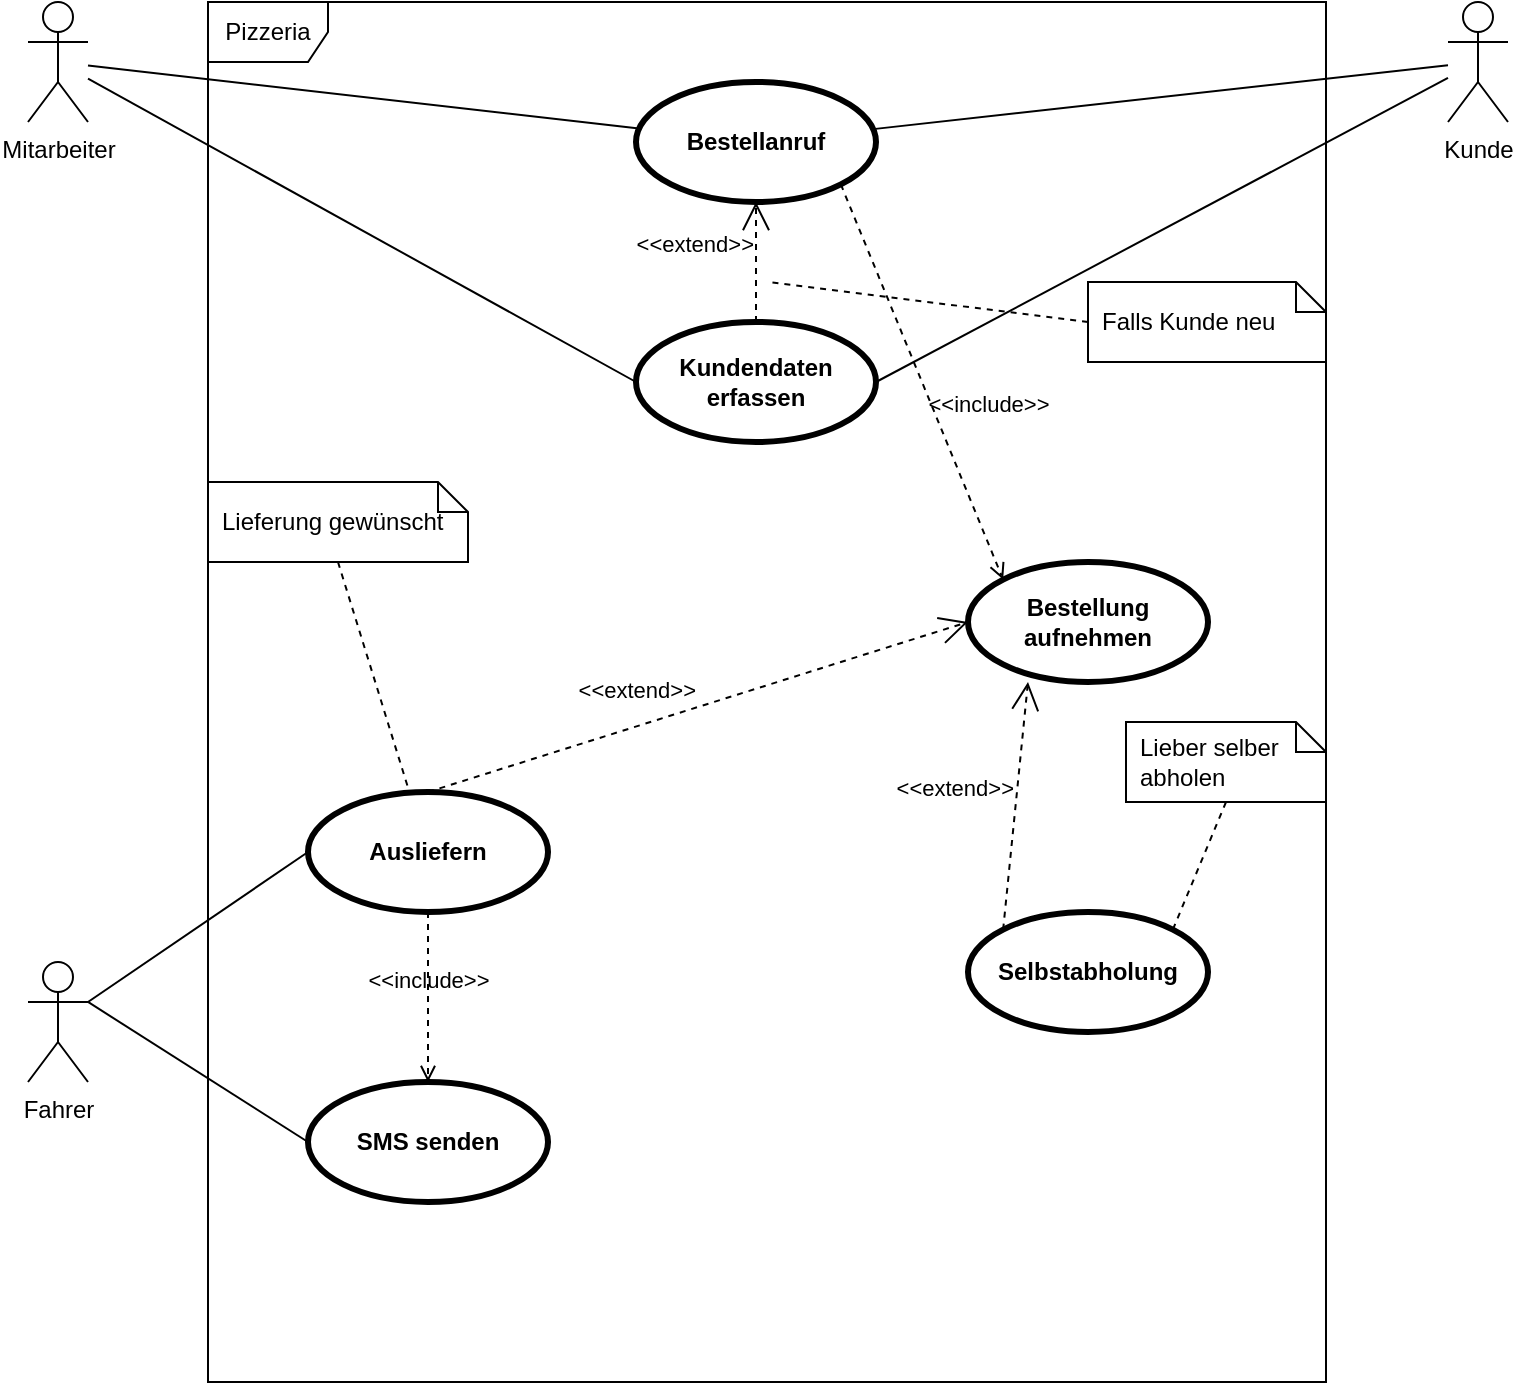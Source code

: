 <mxfile>
    <diagram id="M93eSJCn8cruAVJr_RQt" name="Seite-1">
        <mxGraphModel dx="926" dy="707" grid="1" gridSize="10" guides="1" tooltips="1" connect="1" arrows="1" fold="1" page="1" pageScale="1" pageWidth="827" pageHeight="1169" math="0" shadow="0">
            <root>
                <mxCell id="0"/>
                <mxCell id="1" parent="0"/>
                <mxCell id="2" value="Pizzeria" style="shape=umlFrame;whiteSpace=wrap;html=1;" parent="1" vertex="1">
                    <mxGeometry x="140" y="160" width="559" height="690" as="geometry"/>
                </mxCell>
                <mxCell id="3" value="Fahrer" style="shape=umlActor;verticalLabelPosition=bottom;verticalAlign=top;html=1;" parent="1" vertex="1">
                    <mxGeometry x="50" y="640" width="30" height="60" as="geometry"/>
                </mxCell>
                <mxCell id="4" value="Kunde" style="shape=umlActor;verticalLabelPosition=bottom;verticalAlign=top;html=1;" parent="1" vertex="1">
                    <mxGeometry x="760" y="160" width="30" height="60" as="geometry"/>
                </mxCell>
                <mxCell id="5" value="Mitarbeiter" style="shape=umlActor;verticalLabelPosition=bottom;verticalAlign=top;html=1;" parent="1" vertex="1">
                    <mxGeometry x="50" y="160" width="30" height="60" as="geometry"/>
                </mxCell>
                <mxCell id="11" value="" style="edgeStyle=none;html=1;endArrow=none;verticalAlign=bottom;startArrow=none;" parent="1" source="9" target="4" edge="1">
                    <mxGeometry width="160" relative="1" as="geometry">
                        <mxPoint x="330" y="230" as="sourcePoint"/>
                        <mxPoint x="490" y="230" as="targetPoint"/>
                    </mxGeometry>
                </mxCell>
                <mxCell id="12" value="" style="edgeStyle=none;html=1;endArrow=none;verticalAlign=bottom;" parent="1" source="5" target="9" edge="1">
                    <mxGeometry width="160" relative="1" as="geometry">
                        <mxPoint x="330" y="230" as="sourcePoint"/>
                        <mxPoint x="490" y="230" as="targetPoint"/>
                    </mxGeometry>
                </mxCell>
                <mxCell id="9" value="Bestellanruf" style="shape=ellipse;html=1;strokeWidth=3;fontStyle=1;whiteSpace=wrap;align=center;perimeter=ellipsePerimeter;" parent="1" vertex="1">
                    <mxGeometry x="354" y="200" width="120" height="60" as="geometry"/>
                </mxCell>
                <mxCell id="14" value="Kundendaten erfassen" style="shape=ellipse;html=1;strokeWidth=3;fontStyle=1;whiteSpace=wrap;align=center;perimeter=ellipsePerimeter;" parent="1" vertex="1">
                    <mxGeometry x="354" y="320" width="120" height="60" as="geometry"/>
                </mxCell>
                <mxCell id="16" value="Falls Kunde neu" style="shape=note;size=15;spacingLeft=5;align=left;whiteSpace=wrap;" parent="1" vertex="1">
                    <mxGeometry x="580" y="300" width="119" height="40" as="geometry"/>
                </mxCell>
                <mxCell id="17" value="&amp;lt;&amp;lt;extend&amp;gt;&amp;gt;" style="align=right;html=1;verticalAlign=bottom;rounded=0;labelBackgroundColor=none;endArrow=open;endSize=12;dashed=1;exitX=0.5;exitY=0;exitDx=0;exitDy=0;entryX=0.5;entryY=1;entryDx=0;entryDy=0;" parent="1" source="14" target="9" edge="1">
                    <mxGeometry relative="1" as="geometry">
                        <mxPoint x="414" y="290" as="targetPoint"/>
                        <mxPoint x="574" y="290" as="sourcePoint"/>
                    </mxGeometry>
                </mxCell>
                <mxCell id="18" value="" style="edgeStyle=none;html=1;endArrow=none;rounded=0;labelBackgroundColor=none;dashed=1;exitX=0;exitY=0.5;exitDx=0;exitDy=0;exitPerimeter=0;" parent="1" source="16" edge="1">
                    <mxGeometry relative="1" as="geometry">
                        <mxPoint x="420" y="300" as="targetPoint"/>
                    </mxGeometry>
                </mxCell>
                <mxCell id="19" value="" style="edgeStyle=none;html=1;endArrow=none;verticalAlign=bottom;exitX=1;exitY=0.5;exitDx=0;exitDy=0;" parent="1" source="14" target="4" edge="1">
                    <mxGeometry width="160" relative="1" as="geometry">
                        <mxPoint x="520" y="349.5" as="sourcePoint"/>
                        <mxPoint x="680" y="349.5" as="targetPoint"/>
                    </mxGeometry>
                </mxCell>
                <mxCell id="21" value="" style="edgeStyle=none;html=1;endArrow=none;verticalAlign=bottom;entryX=0;entryY=0.5;entryDx=0;entryDy=0;" parent="1" source="5" target="14" edge="1">
                    <mxGeometry width="160" relative="1" as="geometry">
                        <mxPoint x="330" y="320" as="sourcePoint"/>
                        <mxPoint x="490" y="320" as="targetPoint"/>
                    </mxGeometry>
                </mxCell>
                <mxCell id="22" value="Bestellung aufnehmen" style="shape=ellipse;html=1;strokeWidth=3;fontStyle=1;whiteSpace=wrap;align=center;perimeter=ellipsePerimeter;" parent="1" vertex="1">
                    <mxGeometry x="520" y="440" width="120" height="60" as="geometry"/>
                </mxCell>
                <mxCell id="23" value="&amp;lt;&amp;lt;include&amp;gt;&amp;gt;" style="edgeStyle=none;html=1;endArrow=open;verticalAlign=bottom;dashed=1;labelBackgroundColor=none;exitX=1;exitY=1;exitDx=0;exitDy=0;entryX=0;entryY=0;entryDx=0;entryDy=0;" parent="1" source="9" target="22" edge="1">
                    <mxGeometry x="0.291" y="23" width="160" relative="1" as="geometry">
                        <mxPoint x="330" y="400" as="sourcePoint"/>
                        <mxPoint x="490" y="400" as="targetPoint"/>
                        <mxPoint as="offset"/>
                    </mxGeometry>
                </mxCell>
                <mxCell id="24" value="Selbstabholung" style="shape=ellipse;html=1;strokeWidth=3;fontStyle=1;whiteSpace=wrap;align=center;perimeter=ellipsePerimeter;" parent="1" vertex="1">
                    <mxGeometry x="520" y="615" width="120" height="60" as="geometry"/>
                </mxCell>
                <mxCell id="25" value="Ausliefern" style="shape=ellipse;html=1;strokeWidth=3;fontStyle=1;whiteSpace=wrap;align=center;perimeter=ellipsePerimeter;" parent="1" vertex="1">
                    <mxGeometry x="190" y="555" width="120" height="60" as="geometry"/>
                </mxCell>
                <mxCell id="26" value="Lieferung gewünscht" style="shape=note;size=15;spacingLeft=5;align=left;whiteSpace=wrap;" parent="1" vertex="1">
                    <mxGeometry x="140" y="400" width="130" height="40" as="geometry"/>
                </mxCell>
                <mxCell id="27" value="&amp;lt;&amp;lt;extend&amp;gt;&amp;gt;" style="align=right;html=1;verticalAlign=bottom;rounded=0;labelBackgroundColor=none;endArrow=open;endSize=12;dashed=1;exitX=0.5;exitY=0;exitDx=0;exitDy=0;entryX=0;entryY=0.5;entryDx=0;entryDy=0;" parent="1" source="25" target="22" edge="1">
                    <mxGeometry relative="1" as="geometry">
                        <mxPoint x="140" y="490" as="targetPoint"/>
                        <mxPoint x="300" y="490" as="sourcePoint"/>
                    </mxGeometry>
                </mxCell>
                <mxCell id="28" value="" style="edgeStyle=none;html=1;endArrow=none;rounded=0;labelBackgroundColor=none;dashed=1;exitX=0.5;exitY=1;" parent="1" source="26" target="25" edge="1">
                    <mxGeometry relative="1" as="geometry">
                        <mxPoint x="240" y="490" as="targetPoint"/>
                    </mxGeometry>
                </mxCell>
                <mxCell id="30" value="Lieber selber abholen" style="shape=note;size=15;spacingLeft=5;align=left;whiteSpace=wrap;" parent="1" vertex="1">
                    <mxGeometry x="599" y="520" width="100" height="40" as="geometry"/>
                </mxCell>
                <mxCell id="31" value="&amp;lt;&amp;lt;extend&amp;gt;&amp;gt;" style="align=right;html=1;verticalAlign=bottom;rounded=0;labelBackgroundColor=none;endArrow=open;endSize=12;dashed=1;exitX=0;exitY=0;exitDx=0;exitDy=0;entryX=0.25;entryY=1;entryDx=0;entryDy=0;entryPerimeter=0;" parent="1" source="24" target="22" edge="1">
                    <mxGeometry relative="1" as="geometry">
                        <mxPoint x="559.5" y="610" as="targetPoint"/>
                        <mxPoint x="719.5" y="610" as="sourcePoint"/>
                    </mxGeometry>
                </mxCell>
                <mxCell id="32" value="" style="edgeStyle=none;html=1;endArrow=none;rounded=0;labelBackgroundColor=none;dashed=1;exitX=0.5;exitY=1;entryX=1;entryY=0;entryDx=0;entryDy=0;" parent="1" source="30" target="24" edge="1">
                    <mxGeometry relative="1" as="geometry">
                        <mxPoint x="659.5" y="610" as="targetPoint"/>
                    </mxGeometry>
                </mxCell>
                <mxCell id="33" value="SMS senden" style="shape=ellipse;html=1;strokeWidth=3;fontStyle=1;whiteSpace=wrap;align=center;perimeter=ellipsePerimeter;" vertex="1" parent="1">
                    <mxGeometry x="190" y="700" width="120" height="60" as="geometry"/>
                </mxCell>
                <mxCell id="34" value="&amp;lt;&amp;lt;include&amp;gt;&amp;gt;" style="edgeStyle=none;html=1;endArrow=open;verticalAlign=bottom;dashed=1;labelBackgroundColor=none;exitX=0.5;exitY=1;exitDx=0;exitDy=0;entryX=0.5;entryY=0;entryDx=0;entryDy=0;" edge="1" parent="1" source="25" target="33">
                    <mxGeometry width="160" relative="1" as="geometry">
                        <mxPoint x="330" y="660" as="sourcePoint"/>
                        <mxPoint x="490" y="660" as="targetPoint"/>
                    </mxGeometry>
                </mxCell>
                <mxCell id="35" value="" style="edgeStyle=none;html=1;endArrow=none;verticalAlign=bottom;exitX=0;exitY=0.5;exitDx=0;exitDy=0;entryX=1;entryY=0.333;entryDx=0;entryDy=0;entryPerimeter=0;" edge="1" parent="1" source="25" target="3">
                    <mxGeometry width="160" relative="1" as="geometry">
                        <mxPoint x="330" y="660" as="sourcePoint"/>
                        <mxPoint x="490" y="660" as="targetPoint"/>
                    </mxGeometry>
                </mxCell>
                <mxCell id="36" value="" style="edgeStyle=none;html=1;endArrow=none;verticalAlign=bottom;exitX=0;exitY=0.5;exitDx=0;exitDy=0;entryX=1;entryY=0.333;entryDx=0;entryDy=0;entryPerimeter=0;" edge="1" parent="1" source="33" target="3">
                    <mxGeometry width="160" relative="1" as="geometry">
                        <mxPoint x="330" y="660" as="sourcePoint"/>
                        <mxPoint x="490" y="660" as="targetPoint"/>
                    </mxGeometry>
                </mxCell>
            </root>
        </mxGraphModel>
    </diagram>
</mxfile>